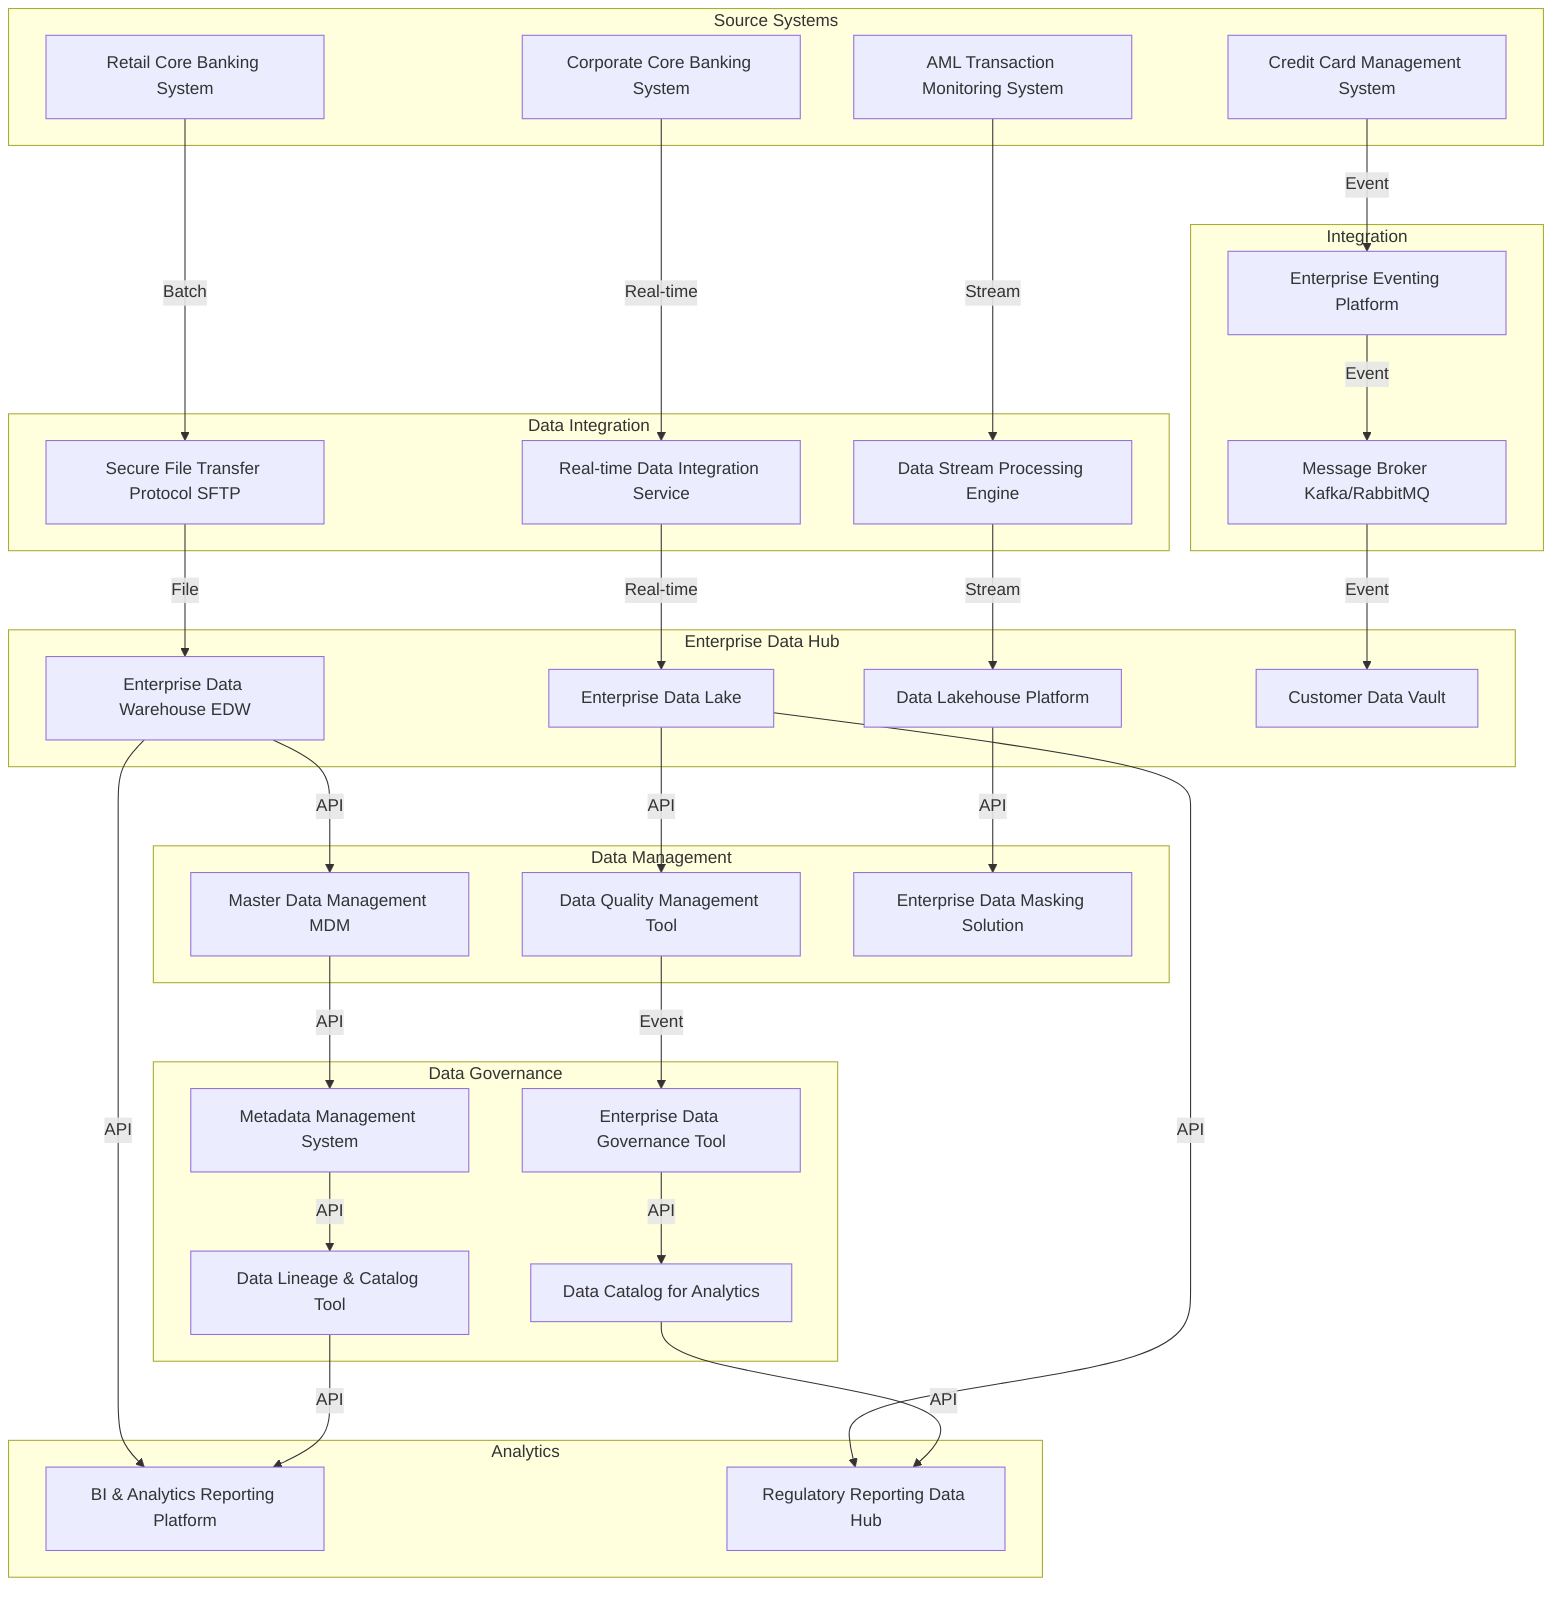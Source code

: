 graph TB
    %% Source Systems
    subgraph "Source Systems"
        APP001[Retail Core Banking System]
        APP014[Corporate Core Banking System]
        APP005[Credit Card Management System]
        APP022[AML Transaction Monitoring System]
    end
    
    %% Data Integration
    subgraph "Data Integration"
        APP105[Real-time Data Integration Service]
        APP066[Data Stream Processing Engine]
        APP095[Secure File Transfer Protocol SFTP]
    end
    
    %% Core Data Hub
    subgraph "Enterprise Data Hub"
        APP045[Enterprise Data Warehouse EDW]
        APP046[Enterprise Data Lake]
        APP047[Data Lakehouse Platform]
        APP107[Customer Data Vault]
    end
    
    %% Master Data & Quality
    subgraph "Data Management"
        APP048[Master Data Management MDM]
        APP049[Data Quality Management Tool]
        APP116[Enterprise Data Masking Solution]
    end
    
    %% Metadata & Governance
    subgraph "Data Governance"
        APP050[Metadata Management System]
        APP061[Enterprise Data Governance Tool]
        APP073[Data Lineage & Catalog Tool]
        APP085[Data Catalog for Analytics]
    end
    
    %% Analytics & Reporting
    subgraph "Analytics"
        APP051[BI & Analytics Reporting Platform]
        APP052[Regulatory Reporting Data Hub]
    end
    
    %% Integration Layer
    subgraph "Integration"
        APP043[Message Broker Kafka/RabbitMQ]
        APP042[Enterprise Eventing Platform]
    end
    
    %% Connections
    APP001 -->|Batch| APP095
    APP014 -->|Real-time| APP105
    APP005 -->|Event| APP042
    APP022 -->|Stream| APP066
    
    APP095 -->|File| APP045
    APP105 -->|Real-time| APP046
    APP066 -->|Stream| APP047
    APP042 -->|Event| APP043
    
    APP043 -->|Event| APP107
    APP045 -->|API| APP048
    APP046 -->|API| APP049
    APP047 -->|API| APP116
    
    APP048 -->|API| APP050
    APP049 -->|Event| APP061
    APP050 -->|API| APP073
    APP061 -->|API| APP085
    
    APP045 -->|API| APP051
    APP046 -->|API| APP052
    APP073 -->|API| APP051
    APP085 -->|API| APP052